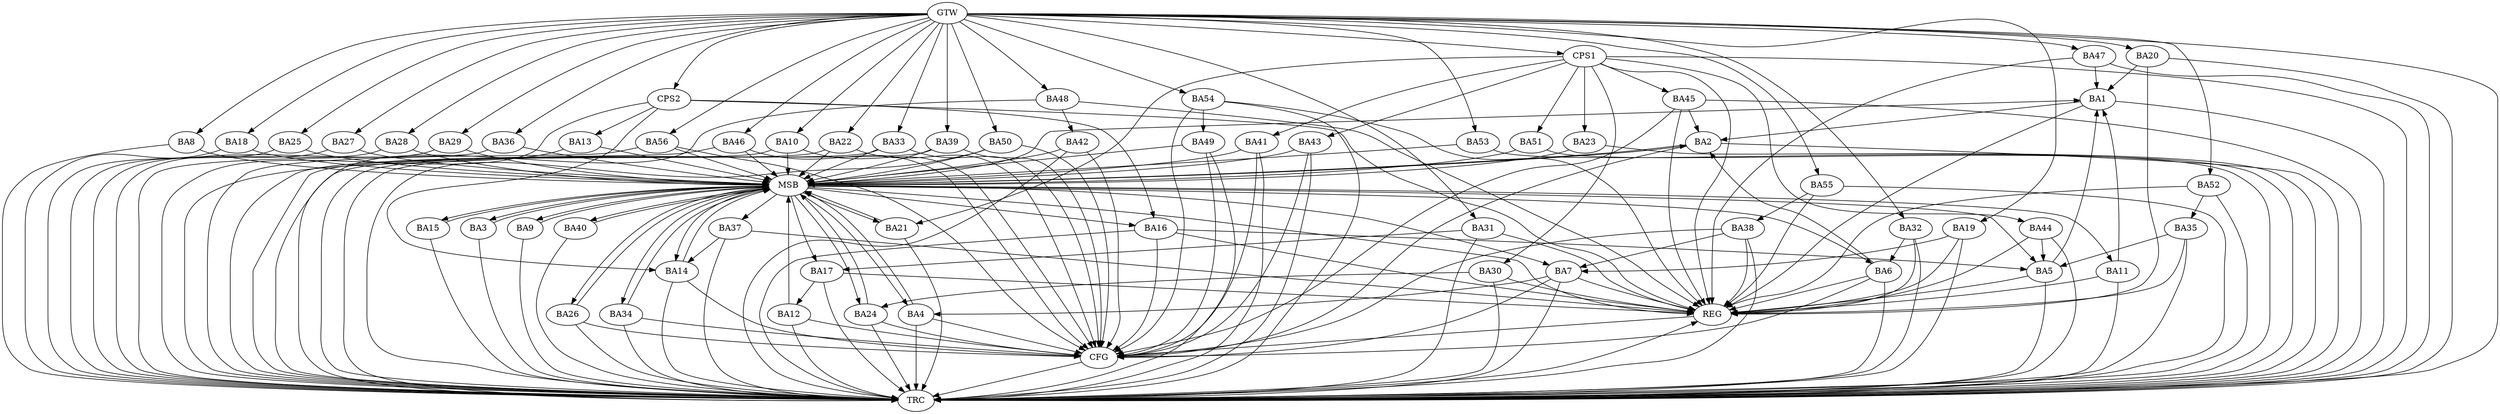 strict digraph G {
  BA1 [ label="BA1" ];
  BA2 [ label="BA2" ];
  BA3 [ label="BA3" ];
  BA4 [ label="BA4" ];
  BA5 [ label="BA5" ];
  BA6 [ label="BA6" ];
  BA7 [ label="BA7" ];
  BA8 [ label="BA8" ];
  BA9 [ label="BA9" ];
  BA10 [ label="BA10" ];
  BA11 [ label="BA11" ];
  BA12 [ label="BA12" ];
  BA13 [ label="BA13" ];
  BA14 [ label="BA14" ];
  BA15 [ label="BA15" ];
  BA16 [ label="BA16" ];
  BA17 [ label="BA17" ];
  BA18 [ label="BA18" ];
  BA19 [ label="BA19" ];
  BA20 [ label="BA20" ];
  BA21 [ label="BA21" ];
  BA22 [ label="BA22" ];
  BA23 [ label="BA23" ];
  BA24 [ label="BA24" ];
  BA25 [ label="BA25" ];
  BA26 [ label="BA26" ];
  BA27 [ label="BA27" ];
  BA28 [ label="BA28" ];
  BA29 [ label="BA29" ];
  BA30 [ label="BA30" ];
  BA31 [ label="BA31" ];
  BA32 [ label="BA32" ];
  BA33 [ label="BA33" ];
  BA34 [ label="BA34" ];
  BA35 [ label="BA35" ];
  BA36 [ label="BA36" ];
  BA37 [ label="BA37" ];
  BA38 [ label="BA38" ];
  BA39 [ label="BA39" ];
  BA40 [ label="BA40" ];
  BA41 [ label="BA41" ];
  BA42 [ label="BA42" ];
  BA43 [ label="BA43" ];
  BA44 [ label="BA44" ];
  BA45 [ label="BA45" ];
  BA46 [ label="BA46" ];
  BA47 [ label="BA47" ];
  BA48 [ label="BA48" ];
  BA49 [ label="BA49" ];
  BA50 [ label="BA50" ];
  BA51 [ label="BA51" ];
  BA52 [ label="BA52" ];
  BA53 [ label="BA53" ];
  BA54 [ label="BA54" ];
  BA55 [ label="BA55" ];
  BA56 [ label="BA56" ];
  CPS1 [ label="CPS1" ];
  CPS2 [ label="CPS2" ];
  GTW [ label="GTW" ];
  REG [ label="REG" ];
  MSB [ label="MSB" ];
  CFG [ label="CFG" ];
  TRC [ label="TRC" ];
  BA1 -> BA2;
  BA5 -> BA1;
  BA6 -> BA2;
  BA7 -> BA4;
  BA11 -> BA1;
  BA16 -> BA5;
  BA17 -> BA12;
  BA19 -> BA7;
  BA20 -> BA1;
  BA30 -> BA24;
  BA31 -> BA17;
  BA32 -> BA6;
  BA35 -> BA5;
  BA37 -> BA14;
  BA38 -> BA7;
  BA44 -> BA5;
  BA45 -> BA2;
  BA47 -> BA1;
  BA48 -> BA42;
  BA52 -> BA35;
  BA54 -> BA49;
  BA55 -> BA38;
  CPS1 -> BA21;
  CPS1 -> BA23;
  CPS1 -> BA41;
  CPS1 -> BA30;
  CPS1 -> BA44;
  CPS1 -> BA45;
  CPS1 -> BA51;
  CPS1 -> BA43;
  CPS2 -> BA16;
  CPS2 -> BA14;
  CPS2 -> BA13;
  GTW -> BA8;
  GTW -> BA10;
  GTW -> BA18;
  GTW -> BA19;
  GTW -> BA20;
  GTW -> BA22;
  GTW -> BA25;
  GTW -> BA27;
  GTW -> BA28;
  GTW -> BA29;
  GTW -> BA31;
  GTW -> BA32;
  GTW -> BA33;
  GTW -> BA36;
  GTW -> BA39;
  GTW -> BA46;
  GTW -> BA47;
  GTW -> BA48;
  GTW -> BA50;
  GTW -> BA52;
  GTW -> BA53;
  GTW -> BA54;
  GTW -> BA55;
  GTW -> BA56;
  GTW -> CPS1;
  GTW -> CPS2;
  BA1 -> REG;
  BA5 -> REG;
  BA6 -> REG;
  BA7 -> REG;
  BA11 -> REG;
  BA16 -> REG;
  BA17 -> REG;
  BA19 -> REG;
  BA20 -> REG;
  BA30 -> REG;
  BA31 -> REG;
  BA32 -> REG;
  BA35 -> REG;
  BA37 -> REG;
  BA38 -> REG;
  BA44 -> REG;
  BA45 -> REG;
  BA47 -> REG;
  BA48 -> REG;
  BA52 -> REG;
  BA54 -> REG;
  BA55 -> REG;
  CPS1 -> REG;
  CPS2 -> REG;
  BA2 -> MSB;
  MSB -> BA1;
  MSB -> REG;
  BA3 -> MSB;
  MSB -> BA2;
  BA4 -> MSB;
  BA8 -> MSB;
  MSB -> BA4;
  BA9 -> MSB;
  BA10 -> MSB;
  MSB -> BA7;
  BA12 -> MSB;
  BA13 -> MSB;
  BA14 -> MSB;
  BA15 -> MSB;
  MSB -> BA14;
  BA18 -> MSB;
  MSB -> BA16;
  BA21 -> MSB;
  MSB -> BA15;
  BA22 -> MSB;
  BA23 -> MSB;
  MSB -> BA9;
  BA24 -> MSB;
  BA25 -> MSB;
  BA26 -> MSB;
  BA27 -> MSB;
  MSB -> BA11;
  BA28 -> MSB;
  MSB -> BA21;
  BA29 -> MSB;
  BA33 -> MSB;
  MSB -> BA5;
  BA34 -> MSB;
  MSB -> BA17;
  BA36 -> MSB;
  BA39 -> MSB;
  BA40 -> MSB;
  MSB -> BA6;
  BA41 -> MSB;
  MSB -> BA3;
  BA42 -> MSB;
  MSB -> BA40;
  BA43 -> MSB;
  MSB -> BA37;
  BA46 -> MSB;
  BA49 -> MSB;
  BA50 -> MSB;
  MSB -> BA34;
  BA51 -> MSB;
  BA53 -> MSB;
  MSB -> BA26;
  BA56 -> MSB;
  MSB -> BA24;
  BA6 -> CFG;
  BA38 -> CFG;
  BA54 -> CFG;
  BA24 -> CFG;
  BA50 -> CFG;
  BA39 -> CFG;
  BA33 -> CFG;
  BA34 -> CFG;
  BA4 -> CFG;
  BA45 -> CFG;
  BA22 -> CFG;
  BA46 -> CFG;
  BA41 -> CFG;
  BA14 -> CFG;
  BA26 -> CFG;
  BA56 -> CFG;
  BA7 -> CFG;
  BA2 -> CFG;
  BA42 -> CFG;
  BA16 -> CFG;
  BA10 -> CFG;
  BA43 -> CFG;
  BA12 -> CFG;
  BA49 -> CFG;
  REG -> CFG;
  BA1 -> TRC;
  BA2 -> TRC;
  BA3 -> TRC;
  BA4 -> TRC;
  BA5 -> TRC;
  BA6 -> TRC;
  BA7 -> TRC;
  BA8 -> TRC;
  BA9 -> TRC;
  BA10 -> TRC;
  BA11 -> TRC;
  BA12 -> TRC;
  BA13 -> TRC;
  BA14 -> TRC;
  BA15 -> TRC;
  BA16 -> TRC;
  BA17 -> TRC;
  BA18 -> TRC;
  BA19 -> TRC;
  BA20 -> TRC;
  BA21 -> TRC;
  BA22 -> TRC;
  BA23 -> TRC;
  BA24 -> TRC;
  BA25 -> TRC;
  BA26 -> TRC;
  BA27 -> TRC;
  BA28 -> TRC;
  BA29 -> TRC;
  BA30 -> TRC;
  BA31 -> TRC;
  BA32 -> TRC;
  BA33 -> TRC;
  BA34 -> TRC;
  BA35 -> TRC;
  BA36 -> TRC;
  BA37 -> TRC;
  BA38 -> TRC;
  BA39 -> TRC;
  BA40 -> TRC;
  BA41 -> TRC;
  BA42 -> TRC;
  BA43 -> TRC;
  BA44 -> TRC;
  BA45 -> TRC;
  BA46 -> TRC;
  BA47 -> TRC;
  BA48 -> TRC;
  BA49 -> TRC;
  BA50 -> TRC;
  BA51 -> TRC;
  BA52 -> TRC;
  BA53 -> TRC;
  BA54 -> TRC;
  BA55 -> TRC;
  BA56 -> TRC;
  CPS1 -> TRC;
  CPS2 -> TRC;
  GTW -> TRC;
  CFG -> TRC;
  TRC -> REG;
}

